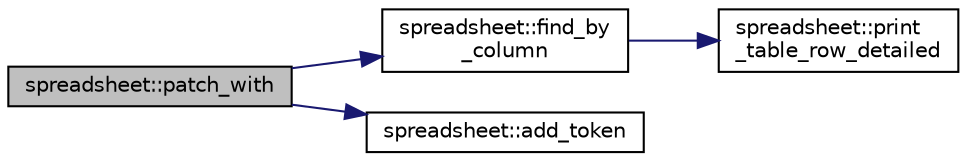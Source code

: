 digraph "spreadsheet::patch_with"
{
  edge [fontname="Helvetica",fontsize="10",labelfontname="Helvetica",labelfontsize="10"];
  node [fontname="Helvetica",fontsize="10",shape=record];
  rankdir="LR";
  Node147 [label="spreadsheet::patch_with",height=0.2,width=0.4,color="black", fillcolor="grey75", style="filled", fontcolor="black"];
  Node147 -> Node148 [color="midnightblue",fontsize="10",style="solid",fontname="Helvetica"];
  Node148 [label="spreadsheet::find_by\l_column",height=0.2,width=0.4,color="black", fillcolor="white", style="filled",URL="$d8/d11/classspreadsheet.html#ab4331f5b9d533ced7946faec1cb61cff"];
  Node148 -> Node149 [color="midnightblue",fontsize="10",style="solid",fontname="Helvetica"];
  Node149 [label="spreadsheet::print\l_table_row_detailed",height=0.2,width=0.4,color="black", fillcolor="white", style="filled",URL="$d8/d11/classspreadsheet.html#a41f4f67132bed364fded7a94e9e5bc95"];
  Node147 -> Node150 [color="midnightblue",fontsize="10",style="solid",fontname="Helvetica"];
  Node150 [label="spreadsheet::add_token",height=0.2,width=0.4,color="black", fillcolor="white", style="filled",URL="$d8/d11/classspreadsheet.html#afa02f0e15b3053c03b22e131bb9982fe"];
}
